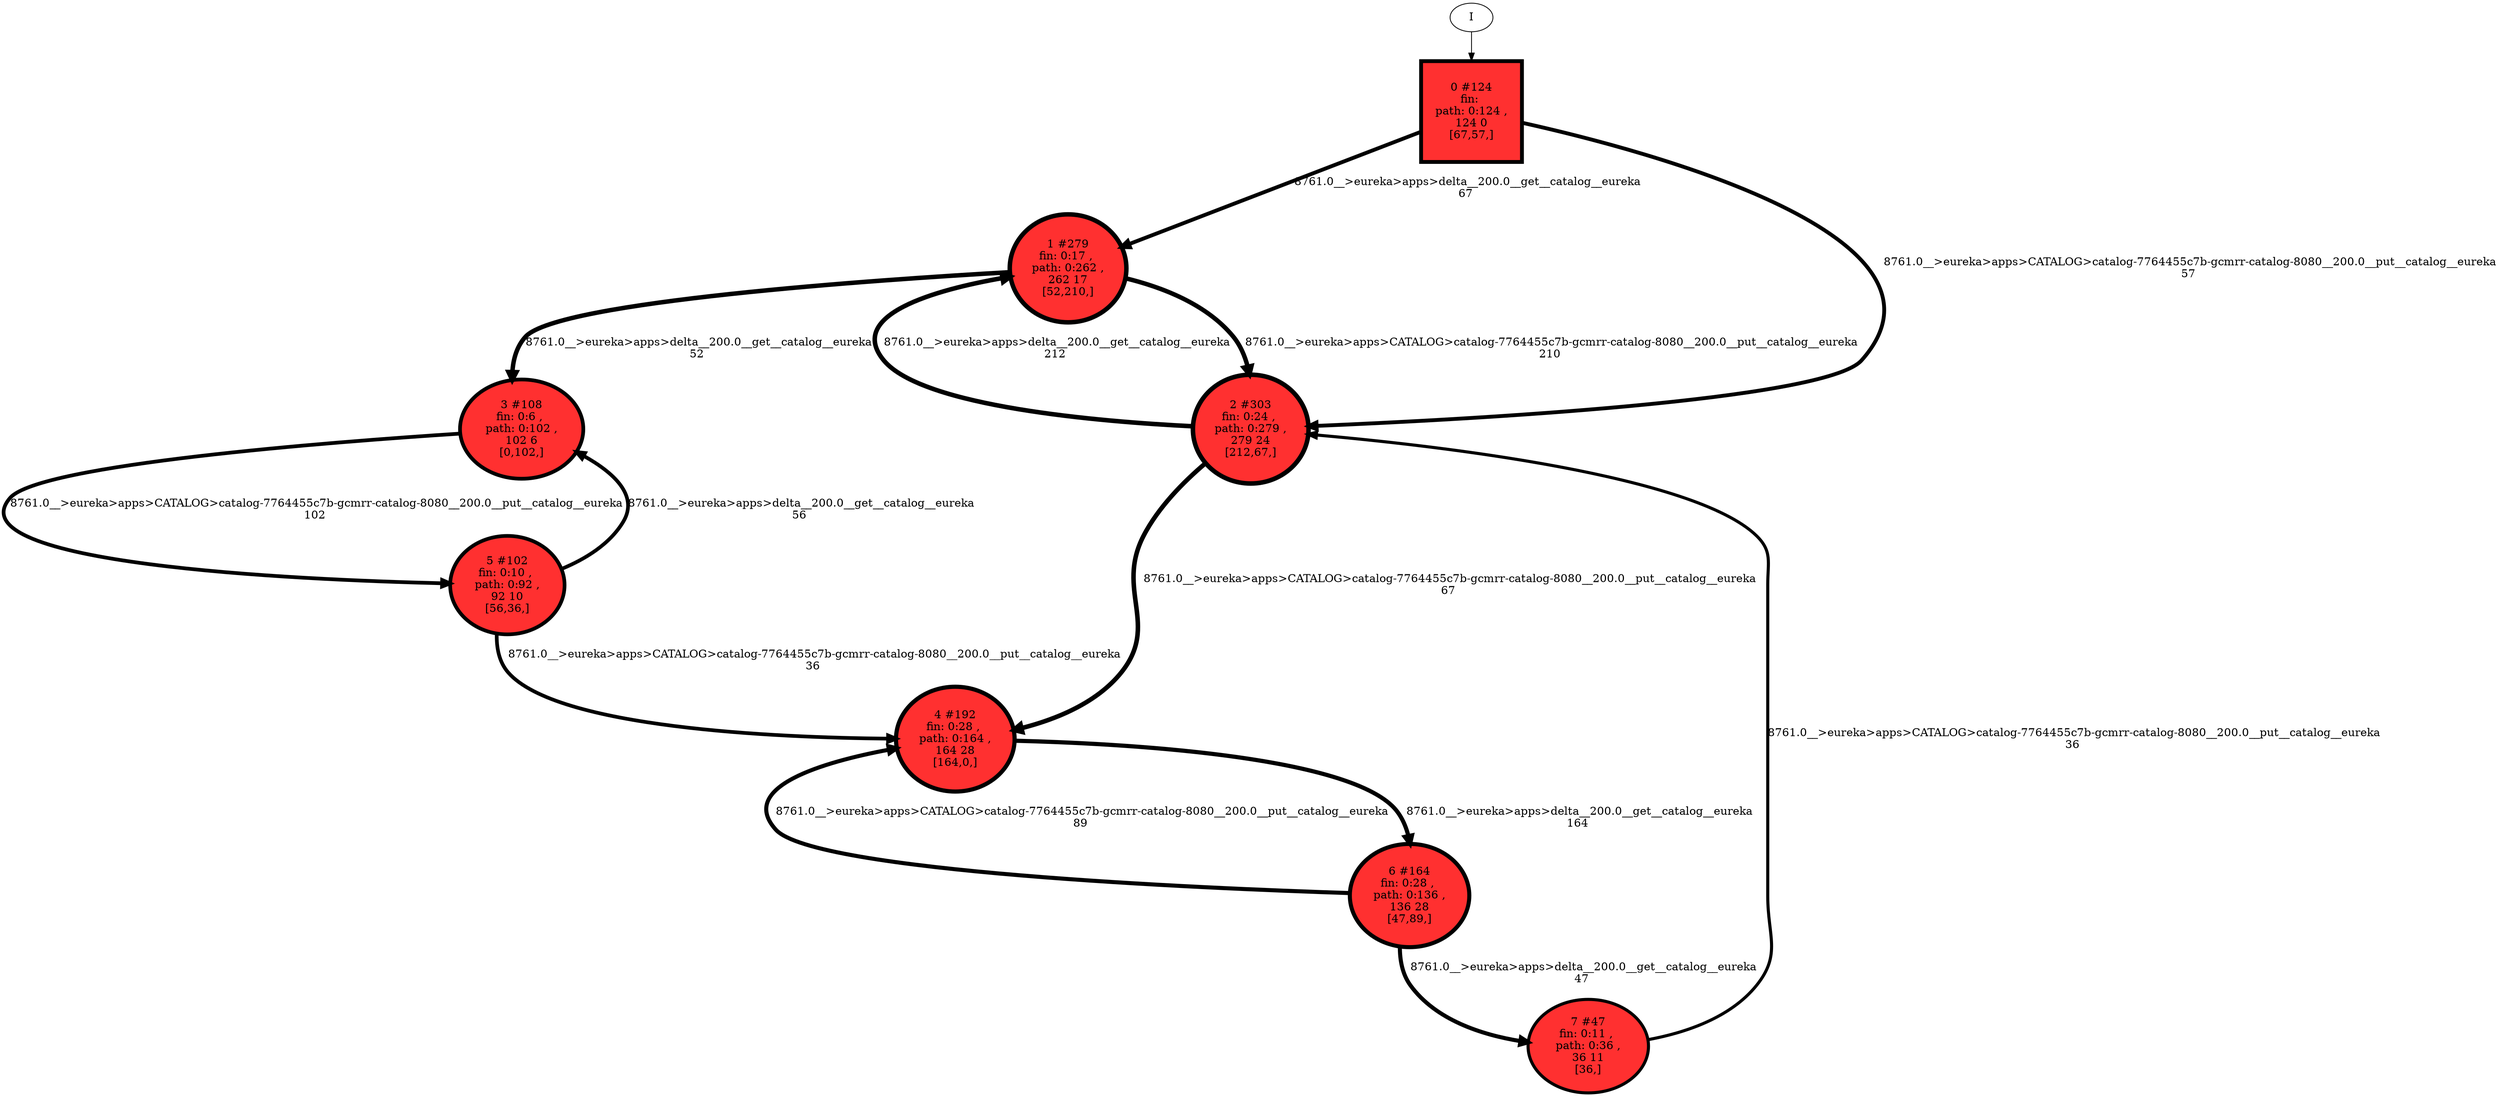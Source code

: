 // produced with flexfringe // 
digraph DFA {
	0 [label="root" shape=box];
		I -> 0;
	0 [ label="0 #124
fin: 
 path: 0:124 , 
124 0
[67,57,]" , style=filled, fillcolor="firebrick1", width=1.76273, height=1.76273, penwidth=4.82831];
		0 -> 1 [label="8761.0__>eureka>apps>delta__200.0__get__catalog__eureka
67 " , penwidth=4.82831 ];
		0 -> 2 [label="8761.0__>eureka>apps>CATALOG>catalog-7764455c7b-gcmrr-catalog-8080__200.0__put__catalog__eureka
57 " , penwidth=4.82831 ];
	1 [ label="1 #279
fin: 0:17 , 
 path: 0:262 , 
262 17
[52,210,]" , style=filled, fillcolor="firebrick1", width=1.89233, height=1.89233, penwidth=5.63479];
		1 -> 3 [label="8761.0__>eureka>apps>delta__200.0__get__catalog__eureka
52 " , penwidth=5.63479 ];
		1 -> 2 [label="8761.0__>eureka>apps>CATALOG>catalog-7764455c7b-gcmrr-catalog-8080__200.0__put__catalog__eureka
210 " , penwidth=5.63479 ];
	2 [ label="2 #303
fin: 0:24 , 
 path: 0:279 , 
279 24
[212,67,]" , style=filled, fillcolor="firebrick1", width=1.90465, height=1.90465, penwidth=5.71703];
		2 -> 1 [label="8761.0__>eureka>apps>delta__200.0__get__catalog__eureka
212 " , penwidth=5.71703 ];
		2 -> 4 [label="8761.0__>eureka>apps>CATALOG>catalog-7764455c7b-gcmrr-catalog-8080__200.0__put__catalog__eureka
67 " , penwidth=5.71703 ];
	3 [ label="3 #108
fin: 0:6 , 
 path: 0:102 , 
102 6
[0,102,]" , style=filled, fillcolor="firebrick1", width=1.73895, height=1.73895, penwidth=4.69135];
		3 -> 5 [label="8761.0__>eureka>apps>CATALOG>catalog-7764455c7b-gcmrr-catalog-8080__200.0__put__catalog__eureka
102 " , penwidth=4.69135 ];
	4 [ label="4 #192
fin: 0:28 , 
 path: 0:164 , 
164 28
[164,0,]" , style=filled, fillcolor="firebrick1", width=1.83461, height=1.83461, penwidth=5.26269];
		4 -> 6 [label="8761.0__>eureka>apps>delta__200.0__get__catalog__eureka
164 " , penwidth=5.26269 ];
	5 [ label="5 #102
fin: 0:10 , 
 path: 0:92 , 
92 10
[56,36,]" , style=filled, fillcolor="firebrick1", width=1.72895, height=1.72895, penwidth=4.63473];
		5 -> 3 [label="8761.0__>eureka>apps>delta__200.0__get__catalog__eureka
56 " , penwidth=4.63473 ];
		5 -> 4 [label="8761.0__>eureka>apps>CATALOG>catalog-7764455c7b-gcmrr-catalog-8080__200.0__put__catalog__eureka
36 " , penwidth=4.63473 ];
	6 [ label="6 #164
fin: 0:28 , 
 path: 0:136 , 
136 28
[47,89,]" , style=filled, fillcolor="firebrick1", width=1.80926, height=1.80926, penwidth=5.10595];
		6 -> 7 [label="8761.0__>eureka>apps>delta__200.0__get__catalog__eureka
47 " , penwidth=5.10595 ];
		6 -> 4 [label="8761.0__>eureka>apps>CATALOG>catalog-7764455c7b-gcmrr-catalog-8080__200.0__put__catalog__eureka
89 " , penwidth=5.10595 ];
	7 [ label="7 #47
fin: 0:11 , 
 path: 0:36 , 
36 11
[36,]" , style=filled, fillcolor="firebrick1", width=1.58334, height=1.58334, penwidth=3.8712];
		7 -> 2 [label="8761.0__>eureka>apps>CATALOG>catalog-7764455c7b-gcmrr-catalog-8080__200.0__put__catalog__eureka
36 " , penwidth=3.8712 ];
}
